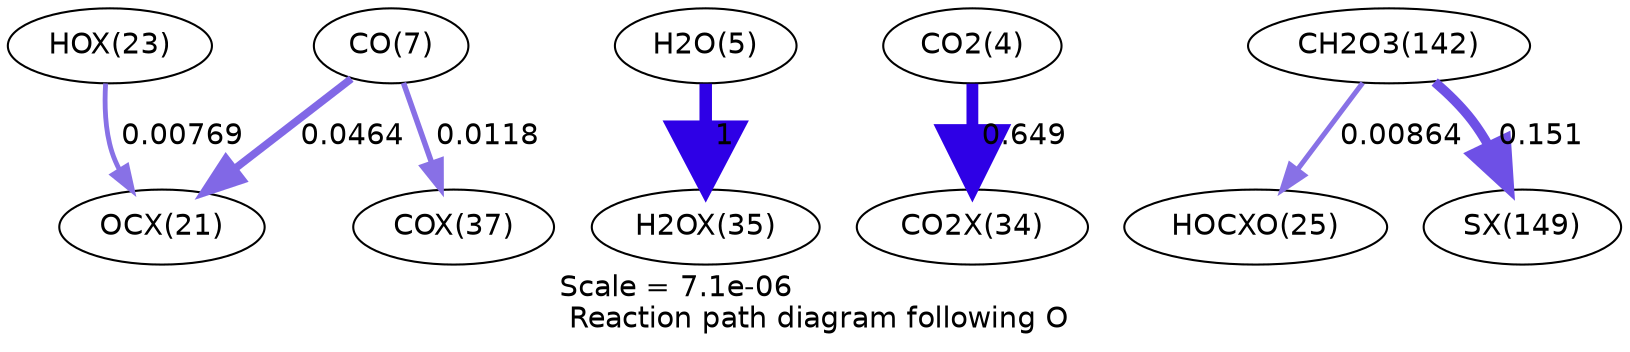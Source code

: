 digraph reaction_paths {
center=1;
s28 -> s26[fontname="Helvetica", penwidth=2.32, arrowsize=1.16, color="0.7, 0.508, 0.9"
, label=" 0.00769"];
s7 -> s35[fontname="Helvetica", penwidth=6, arrowsize=3, color="0.7, 1.5, 0.9"
, label=" 1"];
s9 -> s26[fontname="Helvetica", penwidth=3.68, arrowsize=1.84, color="0.7, 0.546, 0.9"
, label=" 0.0464"];
s9 -> s37[fontname="Helvetica", penwidth=2.65, arrowsize=1.33, color="0.7, 0.512, 0.9"
, label=" 0.0118"];
s6 -> s34[fontname="Helvetica", penwidth=5.67, arrowsize=2.84, color="0.7, 1.15, 0.9"
, label=" 0.649"];
s21 -> s30[fontname="Helvetica", penwidth=2.41, arrowsize=1.21, color="0.7, 0.509, 0.9"
, label=" 0.00864"];
s21 -> s46[fontname="Helvetica", penwidth=4.58, arrowsize=2.29, color="0.7, 0.651, 0.9"
, label=" 0.151"];
s6 [ fontname="Helvetica", label="CO2(4)"];
s7 [ fontname="Helvetica", label="H2O(5)"];
s9 [ fontname="Helvetica", label="CO(7)"];
s21 [ fontname="Helvetica", label="CH2O3(142)"];
s26 [ fontname="Helvetica", label="OCX(21)"];
s28 [ fontname="Helvetica", label="HOX(23)"];
s30 [ fontname="Helvetica", label="HOCXO(25)"];
s34 [ fontname="Helvetica", label="CO2X(34)"];
s35 [ fontname="Helvetica", label="H2OX(35)"];
s37 [ fontname="Helvetica", label="COX(37)"];
s46 [ fontname="Helvetica", label="SX(149)"];
 label = "Scale = 7.1e-06\l Reaction path diagram following O";
 fontname = "Helvetica";
}
